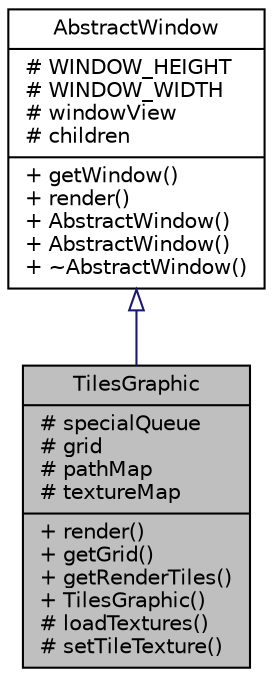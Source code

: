 digraph "TilesGraphic"
{
 // INTERACTIVE_SVG=YES
 // LATEX_PDF_SIZE
  bgcolor="transparent";
  edge [fontname="Helvetica",fontsize="10",labelfontname="Helvetica",labelfontsize="10"];
  node [fontname="Helvetica",fontsize="10",shape=record];
  Node1 [label="{TilesGraphic\n|# specialQueue\l# grid\l# pathMap\l# textureMap\l|+ render()\l+ getGrid()\l+ getRenderTiles()\l+ TilesGraphic()\l# loadTextures()\l# setTileTexture()\l}",height=0.2,width=0.4,color="black", fillcolor="grey75", style="filled", fontcolor="black",tooltip="Class responsible for board updates and render."];
  Node2 -> Node1 [dir="back",color="midnightblue",fontsize="10",style="solid",arrowtail="onormal",fontname="Helvetica"];
  Node2 [label="{AbstractWindow\n|# WINDOW_HEIGHT\l# WINDOW_WIDTH\l# windowView\l# children\l|+ getWindow()\l+ render()\l+ AbstractWindow()\l+ AbstractWindow()\l+ ~AbstractWindow()\l}",height=0.2,width=0.4,color="black",URL="$class_abstract_window.html",tooltip="Contains main SFML functions."];
}
